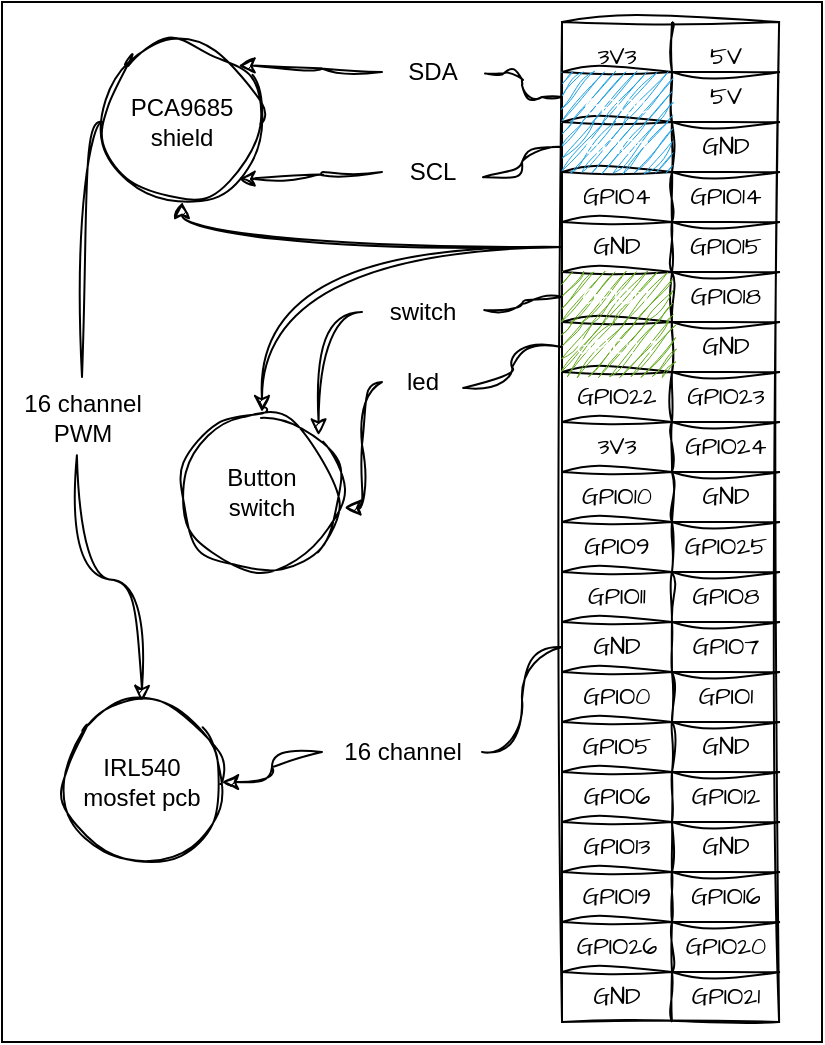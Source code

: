 <mxfile>
    <diagram id="WHN7KJUo0XjJs8HCU2_Z" name="Page-1">
        <mxGraphModel dx="596" dy="870" grid="1" gridSize="10" guides="1" tooltips="1" connect="1" arrows="1" fold="1" page="1" pageScale="1" pageWidth="827" pageHeight="1169" math="0" shadow="0">
            <root>
                <mxCell id="0"/>
                <mxCell id="1" parent="0"/>
                <mxCell id="95" value="" style="rounded=0;whiteSpace=wrap;html=1;fontSize=12;fillStyle=auto;" vertex="1" parent="1">
                    <mxGeometry x="200" y="140" width="410" height="520" as="geometry"/>
                </mxCell>
                <mxCell id="2" value="" style="shape=table;html=1;whiteSpace=wrap;startSize=0;container=1;collapsible=0;childLayout=tableLayout;hachureGap=4;fontFamily=Architects Daughter;fontSource=https%3A%2F%2Ffonts.googleapis.com%2Fcss%3Ffamily%3DArchitects%2BDaughter;fontSize=12;sketch=1;curveFitting=1;jiggle=2;" vertex="1" parent="1">
                    <mxGeometry x="480" y="150" width="108.55" height="500" as="geometry"/>
                </mxCell>
                <mxCell id="65" style="shape=tableRow;horizontal=0;startSize=0;swimlaneHead=0;swimlaneBody=0;top=0;left=0;bottom=0;right=0;collapsible=0;dropTarget=0;fillColor=none;points=[[0,0.5],[1,0.5]];portConstraint=eastwest;hachureGap=4;fontFamily=Architects Daughter;fontSource=https%3A%2F%2Ffonts.googleapis.com%2Fcss%3Ffamily%3DArchitects%2BDaughter;fontSize=20;sketch=1;curveFitting=1;jiggle=2;" vertex="1" parent="2">
                    <mxGeometry width="108.55" height="25" as="geometry"/>
                </mxCell>
                <mxCell id="66" value="&lt;font style=&quot;font-size: 12px;&quot;&gt;3V3&lt;/font&gt;" style="shape=partialRectangle;html=1;whiteSpace=wrap;connectable=0;fillColor=none;top=0;left=0;bottom=0;right=0;overflow=hidden;hachureGap=4;fontFamily=Architects Daughter;fontSource=https%3A%2F%2Ffonts.googleapis.com%2Fcss%3Ffamily%3DArchitects%2BDaughter;fontSize=20;sketch=1;curveFitting=1;jiggle=2;" vertex="1" parent="65">
                    <mxGeometry width="55" height="25" as="geometry">
                        <mxRectangle width="55" height="25" as="alternateBounds"/>
                    </mxGeometry>
                </mxCell>
                <mxCell id="67" value="&lt;font style=&quot;font-size: 12px;&quot;&gt;5V&lt;/font&gt;" style="shape=partialRectangle;html=1;whiteSpace=wrap;connectable=0;fillColor=none;top=0;left=0;bottom=0;right=0;overflow=hidden;hachureGap=4;fontFamily=Architects Daughter;fontSource=https%3A%2F%2Ffonts.googleapis.com%2Fcss%3Ffamily%3DArchitects%2BDaughter;fontSize=20;sketch=1;curveFitting=1;jiggle=2;" vertex="1" parent="65">
                    <mxGeometry x="55" width="54" height="25" as="geometry">
                        <mxRectangle width="54" height="25" as="alternateBounds"/>
                    </mxGeometry>
                </mxCell>
                <mxCell id="62" style="shape=tableRow;horizontal=0;startSize=0;swimlaneHead=0;swimlaneBody=0;top=0;left=0;bottom=0;right=0;collapsible=0;dropTarget=0;fillColor=none;points=[[0,0.5],[1,0.5]];portConstraint=eastwest;hachureGap=4;fontFamily=Architects Daughter;fontSource=https%3A%2F%2Ffonts.googleapis.com%2Fcss%3Ffamily%3DArchitects%2BDaughter;fontSize=20;sketch=1;curveFitting=1;jiggle=2;" vertex="1" parent="2">
                    <mxGeometry y="25" width="108.55" height="25" as="geometry"/>
                </mxCell>
                <mxCell id="63" value="&lt;font style=&quot;font-size: 12px;&quot;&gt;GPIO2&lt;/font&gt;" style="shape=partialRectangle;html=1;whiteSpace=wrap;connectable=0;fillColor=#1ba1e2;top=0;left=0;bottom=0;right=0;overflow=hidden;hachureGap=4;fontFamily=Architects Daughter;fontSource=https%3A%2F%2Ffonts.googleapis.com%2Fcss%3Ffamily%3DArchitects%2BDaughter;fontSize=20;fontColor=#ffffff;strokeColor=#006EAF;sketch=1;curveFitting=1;jiggle=2;" vertex="1" parent="62">
                    <mxGeometry width="55" height="25" as="geometry">
                        <mxRectangle width="55" height="25" as="alternateBounds"/>
                    </mxGeometry>
                </mxCell>
                <mxCell id="64" value="5V" style="shape=partialRectangle;html=1;whiteSpace=wrap;connectable=0;fillColor=none;top=0;left=0;bottom=0;right=0;overflow=hidden;hachureGap=4;fontFamily=Architects Daughter;fontSource=https%3A%2F%2Ffonts.googleapis.com%2Fcss%3Ffamily%3DArchitects%2BDaughter;fontSize=12;sketch=1;curveFitting=1;jiggle=2;" vertex="1" parent="62">
                    <mxGeometry x="55" width="54" height="25" as="geometry">
                        <mxRectangle width="54" height="25" as="alternateBounds"/>
                    </mxGeometry>
                </mxCell>
                <mxCell id="59" style="shape=tableRow;horizontal=0;startSize=0;swimlaneHead=0;swimlaneBody=0;top=0;left=0;bottom=0;right=0;collapsible=0;dropTarget=0;fillColor=none;points=[[0,0.5],[1,0.5]];portConstraint=eastwest;hachureGap=4;fontFamily=Architects Daughter;fontSource=https%3A%2F%2Ffonts.googleapis.com%2Fcss%3Ffamily%3DArchitects%2BDaughter;fontSize=20;sketch=1;curveFitting=1;jiggle=2;" vertex="1" parent="2">
                    <mxGeometry y="50" width="108.55" height="25" as="geometry"/>
                </mxCell>
                <mxCell id="60" value="GPIO3" style="shape=partialRectangle;html=1;whiteSpace=wrap;connectable=0;fillColor=#1ba1e2;top=0;left=0;bottom=0;right=0;overflow=hidden;hachureGap=4;fontFamily=Architects Daughter;fontSource=https%3A%2F%2Ffonts.googleapis.com%2Fcss%3Ffamily%3DArchitects%2BDaughter;fontSize=12;fontColor=#ffffff;strokeColor=#006EAF;sketch=1;curveFitting=1;jiggle=2;" vertex="1" parent="59">
                    <mxGeometry width="55" height="25" as="geometry">
                        <mxRectangle width="55" height="25" as="alternateBounds"/>
                    </mxGeometry>
                </mxCell>
                <mxCell id="61" value="GND" style="shape=partialRectangle;html=1;whiteSpace=wrap;connectable=0;fillColor=none;top=0;left=0;bottom=0;right=0;overflow=hidden;hachureGap=4;fontFamily=Architects Daughter;fontSource=https%3A%2F%2Ffonts.googleapis.com%2Fcss%3Ffamily%3DArchitects%2BDaughter;fontSize=12;sketch=1;curveFitting=1;jiggle=2;" vertex="1" parent="59">
                    <mxGeometry x="55" width="54" height="25" as="geometry">
                        <mxRectangle width="54" height="25" as="alternateBounds"/>
                    </mxGeometry>
                </mxCell>
                <mxCell id="56" style="shape=tableRow;horizontal=0;startSize=0;swimlaneHead=0;swimlaneBody=0;top=0;left=0;bottom=0;right=0;collapsible=0;dropTarget=0;fillColor=none;points=[[0,0.5],[1,0.5]];portConstraint=eastwest;hachureGap=4;fontFamily=Architects Daughter;fontSource=https%3A%2F%2Ffonts.googleapis.com%2Fcss%3Ffamily%3DArchitects%2BDaughter;fontSize=20;sketch=1;curveFitting=1;jiggle=2;" vertex="1" parent="2">
                    <mxGeometry y="75" width="108.55" height="25" as="geometry"/>
                </mxCell>
                <mxCell id="57" value="GPIO4" style="shape=partialRectangle;html=1;whiteSpace=wrap;connectable=0;fillColor=none;top=0;left=0;bottom=0;right=0;overflow=hidden;hachureGap=4;fontFamily=Architects Daughter;fontSource=https%3A%2F%2Ffonts.googleapis.com%2Fcss%3Ffamily%3DArchitects%2BDaughter;fontSize=12;sketch=1;curveFitting=1;jiggle=2;" vertex="1" parent="56">
                    <mxGeometry width="55" height="25" as="geometry">
                        <mxRectangle width="55" height="25" as="alternateBounds"/>
                    </mxGeometry>
                </mxCell>
                <mxCell id="58" value="GPIO14" style="shape=partialRectangle;html=1;whiteSpace=wrap;connectable=0;fillColor=none;top=0;left=0;bottom=0;right=0;overflow=hidden;hachureGap=4;fontFamily=Architects Daughter;fontSource=https%3A%2F%2Ffonts.googleapis.com%2Fcss%3Ffamily%3DArchitects%2BDaughter;fontSize=12;sketch=1;curveFitting=1;jiggle=2;" vertex="1" parent="56">
                    <mxGeometry x="55" width="54" height="25" as="geometry">
                        <mxRectangle width="54" height="25" as="alternateBounds"/>
                    </mxGeometry>
                </mxCell>
                <mxCell id="53" style="shape=tableRow;horizontal=0;startSize=0;swimlaneHead=0;swimlaneBody=0;top=0;left=0;bottom=0;right=0;collapsible=0;dropTarget=0;fillColor=none;points=[[0,0.5],[1,0.5]];portConstraint=eastwest;hachureGap=4;fontFamily=Architects Daughter;fontSource=https%3A%2F%2Ffonts.googleapis.com%2Fcss%3Ffamily%3DArchitects%2BDaughter;fontSize=20;sketch=1;curveFitting=1;jiggle=2;" vertex="1" parent="2">
                    <mxGeometry y="100" width="108.55" height="25" as="geometry"/>
                </mxCell>
                <mxCell id="54" value="GND" style="shape=partialRectangle;html=1;whiteSpace=wrap;connectable=0;fillColor=none;top=0;left=0;bottom=0;right=0;overflow=hidden;hachureGap=4;fontFamily=Architects Daughter;fontSource=https%3A%2F%2Ffonts.googleapis.com%2Fcss%3Ffamily%3DArchitects%2BDaughter;fontSize=12;sketch=1;curveFitting=1;jiggle=2;" vertex="1" parent="53">
                    <mxGeometry width="55" height="25" as="geometry">
                        <mxRectangle width="55" height="25" as="alternateBounds"/>
                    </mxGeometry>
                </mxCell>
                <mxCell id="55" value="GPIO15" style="shape=partialRectangle;html=1;whiteSpace=wrap;connectable=0;fillColor=none;top=0;left=0;bottom=0;right=0;overflow=hidden;hachureGap=4;fontFamily=Architects Daughter;fontSource=https%3A%2F%2Ffonts.googleapis.com%2Fcss%3Ffamily%3DArchitects%2BDaughter;fontSize=12;sketch=1;curveFitting=1;jiggle=2;" vertex="1" parent="53">
                    <mxGeometry x="55" width="54" height="25" as="geometry">
                        <mxRectangle width="54" height="25" as="alternateBounds"/>
                    </mxGeometry>
                </mxCell>
                <mxCell id="50" style="shape=tableRow;horizontal=0;startSize=0;swimlaneHead=0;swimlaneBody=0;top=0;left=0;bottom=0;right=0;collapsible=0;dropTarget=0;fillColor=none;points=[[0,0.5],[1,0.5]];portConstraint=eastwest;hachureGap=4;fontFamily=Architects Daughter;fontSource=https%3A%2F%2Ffonts.googleapis.com%2Fcss%3Ffamily%3DArchitects%2BDaughter;fontSize=20;sketch=1;curveFitting=1;jiggle=2;" vertex="1" parent="2">
                    <mxGeometry y="125" width="108.55" height="25" as="geometry"/>
                </mxCell>
                <mxCell id="51" value="GPIO17" style="shape=partialRectangle;html=1;whiteSpace=wrap;connectable=0;fillColor=#60a917;top=0;left=0;bottom=0;right=0;overflow=hidden;hachureGap=4;fontFamily=Architects Daughter;fontSource=https%3A%2F%2Ffonts.googleapis.com%2Fcss%3Ffamily%3DArchitects%2BDaughter;fontSize=12;fontColor=#ffffff;strokeColor=#2D7600;sketch=1;curveFitting=1;jiggle=2;" vertex="1" parent="50">
                    <mxGeometry width="55" height="25" as="geometry">
                        <mxRectangle width="55" height="25" as="alternateBounds"/>
                    </mxGeometry>
                </mxCell>
                <mxCell id="52" value="GPIO18" style="shape=partialRectangle;html=1;whiteSpace=wrap;connectable=0;fillColor=none;top=0;left=0;bottom=0;right=0;overflow=hidden;hachureGap=4;fontFamily=Architects Daughter;fontSource=https%3A%2F%2Ffonts.googleapis.com%2Fcss%3Ffamily%3DArchitects%2BDaughter;fontSize=12;sketch=1;curveFitting=1;jiggle=2;" vertex="1" parent="50">
                    <mxGeometry x="55" width="54" height="25" as="geometry">
                        <mxRectangle width="54" height="25" as="alternateBounds"/>
                    </mxGeometry>
                </mxCell>
                <mxCell id="47" style="shape=tableRow;horizontal=0;startSize=0;swimlaneHead=0;swimlaneBody=0;top=0;left=0;bottom=0;right=0;collapsible=0;dropTarget=0;fillColor=none;points=[[0,0.5],[1,0.5]];portConstraint=eastwest;hachureGap=4;fontFamily=Architects Daughter;fontSource=https%3A%2F%2Ffonts.googleapis.com%2Fcss%3Ffamily%3DArchitects%2BDaughter;fontSize=20;sketch=1;curveFitting=1;jiggle=2;" vertex="1" parent="2">
                    <mxGeometry y="150" width="108.55" height="25" as="geometry"/>
                </mxCell>
                <mxCell id="48" value="GPIO27" style="shape=partialRectangle;html=1;whiteSpace=wrap;connectable=0;fillColor=#60a917;top=0;left=0;bottom=0;right=0;overflow=hidden;hachureGap=4;fontFamily=Architects Daughter;fontSource=https%3A%2F%2Ffonts.googleapis.com%2Fcss%3Ffamily%3DArchitects%2BDaughter;fontSize=12;fontColor=#ffffff;strokeColor=#2D7600;sketch=1;curveFitting=1;jiggle=2;" vertex="1" parent="47">
                    <mxGeometry width="55" height="25" as="geometry">
                        <mxRectangle width="55" height="25" as="alternateBounds"/>
                    </mxGeometry>
                </mxCell>
                <mxCell id="49" value="GND" style="shape=partialRectangle;html=1;whiteSpace=wrap;connectable=0;fillColor=none;top=0;left=0;bottom=0;right=0;overflow=hidden;hachureGap=4;fontFamily=Architects Daughter;fontSource=https%3A%2F%2Ffonts.googleapis.com%2Fcss%3Ffamily%3DArchitects%2BDaughter;fontSize=12;sketch=1;curveFitting=1;jiggle=2;" vertex="1" parent="47">
                    <mxGeometry x="55" width="54" height="25" as="geometry">
                        <mxRectangle width="54" height="25" as="alternateBounds"/>
                    </mxGeometry>
                </mxCell>
                <mxCell id="44" style="shape=tableRow;horizontal=0;startSize=0;swimlaneHead=0;swimlaneBody=0;top=0;left=0;bottom=0;right=0;collapsible=0;dropTarget=0;fillColor=none;points=[[0,0.5],[1,0.5]];portConstraint=eastwest;hachureGap=4;fontFamily=Architects Daughter;fontSource=https%3A%2F%2Ffonts.googleapis.com%2Fcss%3Ffamily%3DArchitects%2BDaughter;fontSize=20;sketch=1;curveFitting=1;jiggle=2;" vertex="1" parent="2">
                    <mxGeometry y="175" width="108.55" height="25" as="geometry"/>
                </mxCell>
                <mxCell id="45" value="GPIO22" style="shape=partialRectangle;html=1;whiteSpace=wrap;connectable=0;fillColor=none;top=0;left=0;bottom=0;right=0;overflow=hidden;hachureGap=4;fontFamily=Architects Daughter;fontSource=https%3A%2F%2Ffonts.googleapis.com%2Fcss%3Ffamily%3DArchitects%2BDaughter;fontSize=12;sketch=1;curveFitting=1;jiggle=2;" vertex="1" parent="44">
                    <mxGeometry width="55" height="25" as="geometry">
                        <mxRectangle width="55" height="25" as="alternateBounds"/>
                    </mxGeometry>
                </mxCell>
                <mxCell id="46" value="GPIO23" style="shape=partialRectangle;html=1;whiteSpace=wrap;connectable=0;fillColor=none;top=0;left=0;bottom=0;right=0;overflow=hidden;hachureGap=4;fontFamily=Architects Daughter;fontSource=https%3A%2F%2Ffonts.googleapis.com%2Fcss%3Ffamily%3DArchitects%2BDaughter;fontSize=12;sketch=1;curveFitting=1;jiggle=2;" vertex="1" parent="44">
                    <mxGeometry x="55" width="54" height="25" as="geometry">
                        <mxRectangle width="54" height="25" as="alternateBounds"/>
                    </mxGeometry>
                </mxCell>
                <mxCell id="41" style="shape=tableRow;horizontal=0;startSize=0;swimlaneHead=0;swimlaneBody=0;top=0;left=0;bottom=0;right=0;collapsible=0;dropTarget=0;fillColor=none;points=[[0,0.5],[1,0.5]];portConstraint=eastwest;hachureGap=4;fontFamily=Architects Daughter;fontSource=https%3A%2F%2Ffonts.googleapis.com%2Fcss%3Ffamily%3DArchitects%2BDaughter;fontSize=20;sketch=1;curveFitting=1;jiggle=2;" vertex="1" parent="2">
                    <mxGeometry y="200" width="108.55" height="25" as="geometry"/>
                </mxCell>
                <mxCell id="42" value="3V3" style="shape=partialRectangle;html=1;whiteSpace=wrap;connectable=0;fillColor=none;top=0;left=0;bottom=0;right=0;overflow=hidden;hachureGap=4;fontFamily=Architects Daughter;fontSource=https%3A%2F%2Ffonts.googleapis.com%2Fcss%3Ffamily%3DArchitects%2BDaughter;fontSize=12;sketch=1;curveFitting=1;jiggle=2;" vertex="1" parent="41">
                    <mxGeometry width="55" height="25" as="geometry">
                        <mxRectangle width="55" height="25" as="alternateBounds"/>
                    </mxGeometry>
                </mxCell>
                <mxCell id="43" value="GPIO24" style="shape=partialRectangle;html=1;whiteSpace=wrap;connectable=0;fillColor=none;top=0;left=0;bottom=0;right=0;overflow=hidden;hachureGap=4;fontFamily=Architects Daughter;fontSource=https%3A%2F%2Ffonts.googleapis.com%2Fcss%3Ffamily%3DArchitects%2BDaughter;fontSize=12;sketch=1;curveFitting=1;jiggle=2;" vertex="1" parent="41">
                    <mxGeometry x="55" width="54" height="25" as="geometry">
                        <mxRectangle width="54" height="25" as="alternateBounds"/>
                    </mxGeometry>
                </mxCell>
                <mxCell id="38" style="shape=tableRow;horizontal=0;startSize=0;swimlaneHead=0;swimlaneBody=0;top=0;left=0;bottom=0;right=0;collapsible=0;dropTarget=0;fillColor=none;points=[[0,0.5],[1,0.5]];portConstraint=eastwest;hachureGap=4;fontFamily=Architects Daughter;fontSource=https%3A%2F%2Ffonts.googleapis.com%2Fcss%3Ffamily%3DArchitects%2BDaughter;fontSize=20;sketch=1;curveFitting=1;jiggle=2;" vertex="1" parent="2">
                    <mxGeometry y="225" width="108.55" height="25" as="geometry"/>
                </mxCell>
                <mxCell id="39" value="GPIO10" style="shape=partialRectangle;html=1;whiteSpace=wrap;connectable=0;fillColor=none;top=0;left=0;bottom=0;right=0;overflow=hidden;hachureGap=4;fontFamily=Architects Daughter;fontSource=https%3A%2F%2Ffonts.googleapis.com%2Fcss%3Ffamily%3DArchitects%2BDaughter;fontSize=12;sketch=1;curveFitting=1;jiggle=2;" vertex="1" parent="38">
                    <mxGeometry width="55" height="25" as="geometry">
                        <mxRectangle width="55" height="25" as="alternateBounds"/>
                    </mxGeometry>
                </mxCell>
                <mxCell id="40" value="GND" style="shape=partialRectangle;html=1;whiteSpace=wrap;connectable=0;fillColor=none;top=0;left=0;bottom=0;right=0;overflow=hidden;hachureGap=4;fontFamily=Architects Daughter;fontSource=https%3A%2F%2Ffonts.googleapis.com%2Fcss%3Ffamily%3DArchitects%2BDaughter;fontSize=12;sketch=1;curveFitting=1;jiggle=2;" vertex="1" parent="38">
                    <mxGeometry x="55" width="54" height="25" as="geometry">
                        <mxRectangle width="54" height="25" as="alternateBounds"/>
                    </mxGeometry>
                </mxCell>
                <mxCell id="35" style="shape=tableRow;horizontal=0;startSize=0;swimlaneHead=0;swimlaneBody=0;top=0;left=0;bottom=0;right=0;collapsible=0;dropTarget=0;fillColor=none;points=[[0,0.5],[1,0.5]];portConstraint=eastwest;hachureGap=4;fontFamily=Architects Daughter;fontSource=https%3A%2F%2Ffonts.googleapis.com%2Fcss%3Ffamily%3DArchitects%2BDaughter;fontSize=20;sketch=1;curveFitting=1;jiggle=2;" vertex="1" parent="2">
                    <mxGeometry y="250" width="108.55" height="25" as="geometry"/>
                </mxCell>
                <mxCell id="36" value="GPIO9" style="shape=partialRectangle;html=1;whiteSpace=wrap;connectable=0;fillColor=none;top=0;left=0;bottom=0;right=0;overflow=hidden;hachureGap=4;fontFamily=Architects Daughter;fontSource=https%3A%2F%2Ffonts.googleapis.com%2Fcss%3Ffamily%3DArchitects%2BDaughter;fontSize=12;sketch=1;curveFitting=1;jiggle=2;" vertex="1" parent="35">
                    <mxGeometry width="55" height="25" as="geometry">
                        <mxRectangle width="55" height="25" as="alternateBounds"/>
                    </mxGeometry>
                </mxCell>
                <mxCell id="37" value="GPIO25" style="shape=partialRectangle;html=1;whiteSpace=wrap;connectable=0;fillColor=none;top=0;left=0;bottom=0;right=0;overflow=hidden;hachureGap=4;fontFamily=Architects Daughter;fontSource=https%3A%2F%2Ffonts.googleapis.com%2Fcss%3Ffamily%3DArchitects%2BDaughter;fontSize=12;sketch=1;curveFitting=1;jiggle=2;" vertex="1" parent="35">
                    <mxGeometry x="55" width="54" height="25" as="geometry">
                        <mxRectangle width="54" height="25" as="alternateBounds"/>
                    </mxGeometry>
                </mxCell>
                <mxCell id="32" style="shape=tableRow;horizontal=0;startSize=0;swimlaneHead=0;swimlaneBody=0;top=0;left=0;bottom=0;right=0;collapsible=0;dropTarget=0;fillColor=none;points=[[0,0.5],[1,0.5]];portConstraint=eastwest;hachureGap=4;fontFamily=Architects Daughter;fontSource=https%3A%2F%2Ffonts.googleapis.com%2Fcss%3Ffamily%3DArchitects%2BDaughter;fontSize=20;sketch=1;curveFitting=1;jiggle=2;" vertex="1" parent="2">
                    <mxGeometry y="275" width="108.55" height="25" as="geometry"/>
                </mxCell>
                <mxCell id="33" value="GPIO11" style="shape=partialRectangle;html=1;whiteSpace=wrap;connectable=0;fillColor=none;top=0;left=0;bottom=0;right=0;overflow=hidden;hachureGap=4;fontFamily=Architects Daughter;fontSource=https%3A%2F%2Ffonts.googleapis.com%2Fcss%3Ffamily%3DArchitects%2BDaughter;fontSize=12;sketch=1;curveFitting=1;jiggle=2;" vertex="1" parent="32">
                    <mxGeometry width="55" height="25" as="geometry">
                        <mxRectangle width="55" height="25" as="alternateBounds"/>
                    </mxGeometry>
                </mxCell>
                <mxCell id="34" value="GPIO8" style="shape=partialRectangle;html=1;whiteSpace=wrap;connectable=0;fillColor=none;top=0;left=0;bottom=0;right=0;overflow=hidden;hachureGap=4;fontFamily=Architects Daughter;fontSource=https%3A%2F%2Ffonts.googleapis.com%2Fcss%3Ffamily%3DArchitects%2BDaughter;fontSize=12;sketch=1;curveFitting=1;jiggle=2;" vertex="1" parent="32">
                    <mxGeometry x="55" width="54" height="25" as="geometry">
                        <mxRectangle width="54" height="25" as="alternateBounds"/>
                    </mxGeometry>
                </mxCell>
                <mxCell id="29" style="shape=tableRow;horizontal=0;startSize=0;swimlaneHead=0;swimlaneBody=0;top=0;left=0;bottom=0;right=0;collapsible=0;dropTarget=0;fillColor=none;points=[[0,0.5],[1,0.5]];portConstraint=eastwest;hachureGap=4;fontFamily=Architects Daughter;fontSource=https%3A%2F%2Ffonts.googleapis.com%2Fcss%3Ffamily%3DArchitects%2BDaughter;fontSize=20;sketch=1;curveFitting=1;jiggle=2;" vertex="1" parent="2">
                    <mxGeometry y="300" width="108.55" height="25" as="geometry"/>
                </mxCell>
                <mxCell id="30" value="GND" style="shape=partialRectangle;html=1;whiteSpace=wrap;connectable=0;fillColor=none;top=0;left=0;bottom=0;right=0;overflow=hidden;hachureGap=4;fontFamily=Architects Daughter;fontSource=https%3A%2F%2Ffonts.googleapis.com%2Fcss%3Ffamily%3DArchitects%2BDaughter;fontSize=12;sketch=1;curveFitting=1;jiggle=2;" vertex="1" parent="29">
                    <mxGeometry width="55" height="25" as="geometry">
                        <mxRectangle width="55" height="25" as="alternateBounds"/>
                    </mxGeometry>
                </mxCell>
                <mxCell id="31" value="GPIO7" style="shape=partialRectangle;html=1;whiteSpace=wrap;connectable=0;fillColor=none;top=0;left=0;bottom=0;right=0;overflow=hidden;hachureGap=4;fontFamily=Architects Daughter;fontSource=https%3A%2F%2Ffonts.googleapis.com%2Fcss%3Ffamily%3DArchitects%2BDaughter;fontSize=12;sketch=1;curveFitting=1;jiggle=2;" vertex="1" parent="29">
                    <mxGeometry x="55" width="54" height="25" as="geometry">
                        <mxRectangle width="54" height="25" as="alternateBounds"/>
                    </mxGeometry>
                </mxCell>
                <mxCell id="26" style="shape=tableRow;horizontal=0;startSize=0;swimlaneHead=0;swimlaneBody=0;top=0;left=0;bottom=0;right=0;collapsible=0;dropTarget=0;fillColor=none;points=[[0,0.5],[1,0.5]];portConstraint=eastwest;hachureGap=4;fontFamily=Architects Daughter;fontSource=https%3A%2F%2Ffonts.googleapis.com%2Fcss%3Ffamily%3DArchitects%2BDaughter;fontSize=20;sketch=1;curveFitting=1;jiggle=2;" vertex="1" parent="2">
                    <mxGeometry y="325" width="108.55" height="25" as="geometry"/>
                </mxCell>
                <mxCell id="27" value="GPIO0" style="shape=partialRectangle;html=1;whiteSpace=wrap;connectable=0;fillColor=none;top=0;left=0;bottom=0;right=0;overflow=hidden;hachureGap=4;fontFamily=Architects Daughter;fontSource=https%3A%2F%2Ffonts.googleapis.com%2Fcss%3Ffamily%3DArchitects%2BDaughter;fontSize=12;sketch=1;curveFitting=1;jiggle=2;" vertex="1" parent="26">
                    <mxGeometry width="55" height="25" as="geometry">
                        <mxRectangle width="55" height="25" as="alternateBounds"/>
                    </mxGeometry>
                </mxCell>
                <mxCell id="28" value="GPIO1" style="shape=partialRectangle;html=1;whiteSpace=wrap;connectable=0;fillColor=none;top=0;left=0;bottom=0;right=0;overflow=hidden;hachureGap=4;fontFamily=Architects Daughter;fontSource=https%3A%2F%2Ffonts.googleapis.com%2Fcss%3Ffamily%3DArchitects%2BDaughter;fontSize=12;sketch=1;curveFitting=1;jiggle=2;" vertex="1" parent="26">
                    <mxGeometry x="55" width="54" height="25" as="geometry">
                        <mxRectangle width="54" height="25" as="alternateBounds"/>
                    </mxGeometry>
                </mxCell>
                <mxCell id="23" style="shape=tableRow;horizontal=0;startSize=0;swimlaneHead=0;swimlaneBody=0;top=0;left=0;bottom=0;right=0;collapsible=0;dropTarget=0;fillColor=none;points=[[0,0.5],[1,0.5]];portConstraint=eastwest;hachureGap=4;fontFamily=Architects Daughter;fontSource=https%3A%2F%2Ffonts.googleapis.com%2Fcss%3Ffamily%3DArchitects%2BDaughter;fontSize=20;sketch=1;curveFitting=1;jiggle=2;" vertex="1" parent="2">
                    <mxGeometry y="350" width="108.55" height="25" as="geometry"/>
                </mxCell>
                <mxCell id="24" value="GPIO5" style="shape=partialRectangle;html=1;whiteSpace=wrap;connectable=0;fillColor=none;top=0;left=0;bottom=0;right=0;overflow=hidden;hachureGap=4;fontFamily=Architects Daughter;fontSource=https%3A%2F%2Ffonts.googleapis.com%2Fcss%3Ffamily%3DArchitects%2BDaughter;fontSize=12;sketch=1;curveFitting=1;jiggle=2;" vertex="1" parent="23">
                    <mxGeometry width="55" height="25" as="geometry">
                        <mxRectangle width="55" height="25" as="alternateBounds"/>
                    </mxGeometry>
                </mxCell>
                <mxCell id="25" value="GND" style="shape=partialRectangle;html=1;whiteSpace=wrap;connectable=0;fillColor=none;top=0;left=0;bottom=0;right=0;overflow=hidden;hachureGap=4;fontFamily=Architects Daughter;fontSource=https%3A%2F%2Ffonts.googleapis.com%2Fcss%3Ffamily%3DArchitects%2BDaughter;fontSize=12;sketch=1;curveFitting=1;jiggle=2;" vertex="1" parent="23">
                    <mxGeometry x="55" width="54" height="25" as="geometry">
                        <mxRectangle width="54" height="25" as="alternateBounds"/>
                    </mxGeometry>
                </mxCell>
                <mxCell id="20" style="shape=tableRow;horizontal=0;startSize=0;swimlaneHead=0;swimlaneBody=0;top=0;left=0;bottom=0;right=0;collapsible=0;dropTarget=0;fillColor=none;points=[[0,0.5],[1,0.5]];portConstraint=eastwest;hachureGap=4;fontFamily=Architects Daughter;fontSource=https%3A%2F%2Ffonts.googleapis.com%2Fcss%3Ffamily%3DArchitects%2BDaughter;fontSize=20;sketch=1;curveFitting=1;jiggle=2;" vertex="1" parent="2">
                    <mxGeometry y="375" width="108.55" height="25" as="geometry"/>
                </mxCell>
                <mxCell id="21" value="GPIO6" style="shape=partialRectangle;html=1;whiteSpace=wrap;connectable=0;fillColor=none;top=0;left=0;bottom=0;right=0;overflow=hidden;hachureGap=4;fontFamily=Architects Daughter;fontSource=https%3A%2F%2Ffonts.googleapis.com%2Fcss%3Ffamily%3DArchitects%2BDaughter;fontSize=12;sketch=1;curveFitting=1;jiggle=2;" vertex="1" parent="20">
                    <mxGeometry width="55" height="25" as="geometry">
                        <mxRectangle width="55" height="25" as="alternateBounds"/>
                    </mxGeometry>
                </mxCell>
                <mxCell id="22" value="GPIO12" style="shape=partialRectangle;html=1;whiteSpace=wrap;connectable=0;fillColor=none;top=0;left=0;bottom=0;right=0;overflow=hidden;hachureGap=4;fontFamily=Architects Daughter;fontSource=https%3A%2F%2Ffonts.googleapis.com%2Fcss%3Ffamily%3DArchitects%2BDaughter;fontSize=12;sketch=1;curveFitting=1;jiggle=2;" vertex="1" parent="20">
                    <mxGeometry x="55" width="54" height="25" as="geometry">
                        <mxRectangle width="54" height="25" as="alternateBounds"/>
                    </mxGeometry>
                </mxCell>
                <mxCell id="3" value="" style="shape=tableRow;horizontal=0;startSize=0;swimlaneHead=0;swimlaneBody=0;top=0;left=0;bottom=0;right=0;collapsible=0;dropTarget=0;fillColor=none;points=[[0,0.5],[1,0.5]];portConstraint=eastwest;hachureGap=4;fontFamily=Architects Daughter;fontSource=https%3A%2F%2Ffonts.googleapis.com%2Fcss%3Ffamily%3DArchitects%2BDaughter;fontSize=20;sketch=1;curveFitting=1;jiggle=2;" vertex="1" parent="2">
                    <mxGeometry y="400" width="108.55" height="25" as="geometry"/>
                </mxCell>
                <mxCell id="4" value="GPIO13" style="shape=partialRectangle;html=1;whiteSpace=wrap;connectable=0;fillColor=none;top=0;left=0;bottom=0;right=0;overflow=hidden;hachureGap=4;fontFamily=Architects Daughter;fontSource=https%3A%2F%2Ffonts.googleapis.com%2Fcss%3Ffamily%3DArchitects%2BDaughter;fontSize=12;sketch=1;curveFitting=1;jiggle=2;" vertex="1" parent="3">
                    <mxGeometry width="55" height="25" as="geometry">
                        <mxRectangle width="55" height="25" as="alternateBounds"/>
                    </mxGeometry>
                </mxCell>
                <mxCell id="5" value="GND" style="shape=partialRectangle;html=1;whiteSpace=wrap;connectable=0;fillColor=none;top=0;left=0;bottom=0;right=0;overflow=hidden;hachureGap=4;fontFamily=Architects Daughter;fontSource=https%3A%2F%2Ffonts.googleapis.com%2Fcss%3Ffamily%3DArchitects%2BDaughter;fontSize=12;sketch=1;curveFitting=1;jiggle=2;" vertex="1" parent="3">
                    <mxGeometry x="55" width="54" height="25" as="geometry">
                        <mxRectangle width="54" height="25" as="alternateBounds"/>
                    </mxGeometry>
                </mxCell>
                <mxCell id="15" value="" style="shape=tableRow;horizontal=0;startSize=0;swimlaneHead=0;swimlaneBody=0;top=0;left=0;bottom=0;right=0;collapsible=0;dropTarget=0;fillColor=none;points=[[0,0.5],[1,0.5]];portConstraint=eastwest;hachureGap=4;fontFamily=Architects Daughter;fontSource=https%3A%2F%2Ffonts.googleapis.com%2Fcss%3Ffamily%3DArchitects%2BDaughter;fontSize=20;sketch=1;curveFitting=1;jiggle=2;" vertex="1" parent="2">
                    <mxGeometry y="425" width="108.55" height="25" as="geometry"/>
                </mxCell>
                <mxCell id="16" value="GPIO19" style="shape=partialRectangle;html=1;whiteSpace=wrap;connectable=0;fillColor=none;top=0;left=0;bottom=0;right=0;overflow=hidden;hachureGap=4;fontFamily=Architects Daughter;fontSource=https%3A%2F%2Ffonts.googleapis.com%2Fcss%3Ffamily%3DArchitects%2BDaughter;fontSize=12;sketch=1;curveFitting=1;jiggle=2;" vertex="1" parent="15">
                    <mxGeometry width="55" height="25" as="geometry">
                        <mxRectangle width="55" height="25" as="alternateBounds"/>
                    </mxGeometry>
                </mxCell>
                <mxCell id="17" value="GPIO16" style="shape=partialRectangle;html=1;whiteSpace=wrap;connectable=0;fillColor=none;top=0;left=0;bottom=0;right=0;overflow=hidden;hachureGap=4;fontFamily=Architects Daughter;fontSource=https%3A%2F%2Ffonts.googleapis.com%2Fcss%3Ffamily%3DArchitects%2BDaughter;fontSize=12;sketch=1;curveFitting=1;jiggle=2;" vertex="1" parent="15">
                    <mxGeometry x="55" width="54" height="25" as="geometry">
                        <mxRectangle width="54" height="25" as="alternateBounds"/>
                    </mxGeometry>
                </mxCell>
                <mxCell id="11" value="" style="shape=tableRow;horizontal=0;startSize=0;swimlaneHead=0;swimlaneBody=0;top=0;left=0;bottom=0;right=0;collapsible=0;dropTarget=0;fillColor=none;points=[[0,0.5],[1,0.5]];portConstraint=eastwest;hachureGap=4;fontFamily=Architects Daughter;fontSource=https%3A%2F%2Ffonts.googleapis.com%2Fcss%3Ffamily%3DArchitects%2BDaughter;fontSize=20;sketch=1;curveFitting=1;jiggle=2;" vertex="1" parent="2">
                    <mxGeometry y="450" width="108.55" height="25" as="geometry"/>
                </mxCell>
                <mxCell id="12" value="GPIO26" style="shape=partialRectangle;html=1;whiteSpace=wrap;connectable=0;fillColor=none;top=0;left=0;bottom=0;right=0;overflow=hidden;hachureGap=4;fontFamily=Architects Daughter;fontSource=https%3A%2F%2Ffonts.googleapis.com%2Fcss%3Ffamily%3DArchitects%2BDaughter;fontSize=12;sketch=1;curveFitting=1;jiggle=2;" vertex="1" parent="11">
                    <mxGeometry width="55" height="25" as="geometry">
                        <mxRectangle width="55" height="25" as="alternateBounds"/>
                    </mxGeometry>
                </mxCell>
                <mxCell id="13" value="GPIO20" style="shape=partialRectangle;html=1;whiteSpace=wrap;connectable=0;fillColor=none;top=0;left=0;bottom=0;right=0;overflow=hidden;hachureGap=4;fontFamily=Architects Daughter;fontSource=https%3A%2F%2Ffonts.googleapis.com%2Fcss%3Ffamily%3DArchitects%2BDaughter;fontSize=12;sketch=1;curveFitting=1;jiggle=2;" vertex="1" parent="11">
                    <mxGeometry x="55" width="54" height="25" as="geometry">
                        <mxRectangle width="54" height="25" as="alternateBounds"/>
                    </mxGeometry>
                </mxCell>
                <mxCell id="7" value="" style="shape=tableRow;horizontal=0;startSize=0;swimlaneHead=0;swimlaneBody=0;top=0;left=0;bottom=0;right=0;collapsible=0;dropTarget=0;fillColor=none;points=[[0,0.5],[1,0.5]];portConstraint=eastwest;hachureGap=4;fontFamily=Architects Daughter;fontSource=https%3A%2F%2Ffonts.googleapis.com%2Fcss%3Ffamily%3DArchitects%2BDaughter;fontSize=20;sketch=1;curveFitting=1;jiggle=2;" vertex="1" parent="2">
                    <mxGeometry y="475" width="108.55" height="25" as="geometry"/>
                </mxCell>
                <mxCell id="8" value="GND" style="shape=partialRectangle;html=1;whiteSpace=wrap;connectable=0;fillColor=none;top=0;left=0;bottom=0;right=0;overflow=hidden;hachureGap=4;fontFamily=Architects Daughter;fontSource=https%3A%2F%2Ffonts.googleapis.com%2Fcss%3Ffamily%3DArchitects%2BDaughter;fontSize=12;sketch=1;curveFitting=1;jiggle=2;" vertex="1" parent="7">
                    <mxGeometry width="55" height="25" as="geometry">
                        <mxRectangle width="55" height="25" as="alternateBounds"/>
                    </mxGeometry>
                </mxCell>
                <mxCell id="9" value="GPIO21" style="shape=partialRectangle;html=1;whiteSpace=wrap;connectable=0;fillColor=none;top=0;left=0;bottom=0;right=0;overflow=hidden;hachureGap=4;fontFamily=Architects Daughter;fontSource=https%3A%2F%2Ffonts.googleapis.com%2Fcss%3Ffamily%3DArchitects%2BDaughter;fontSize=12;sketch=1;curveFitting=1;jiggle=2;" vertex="1" parent="7">
                    <mxGeometry x="55" width="54" height="25" as="geometry">
                        <mxRectangle width="54" height="25" as="alternateBounds"/>
                    </mxGeometry>
                </mxCell>
                <mxCell id="89" style="edgeStyle=orthogonalEdgeStyle;curved=1;html=1;exitX=0.468;exitY=0.977;exitDx=0;exitDy=0;entryX=0.5;entryY=0;entryDx=0;entryDy=0;fontSize=12;elbow=vertical;startArrow=none;exitPerimeter=0;sketch=1;curveFitting=1;jiggle=2;" edge="1" parent="1" source="90" target="88">
                    <mxGeometry relative="1" as="geometry"/>
                </mxCell>
                <mxCell id="70" value="PCA9685&lt;br&gt;shield" style="ellipse;whiteSpace=wrap;html=1;aspect=fixed;fontSize=12;sketch=1;curveFitting=1;jiggle=2;" vertex="1" parent="1">
                    <mxGeometry x="250" y="160" width="80" height="80" as="geometry"/>
                </mxCell>
                <mxCell id="71" style="edgeStyle=orthogonalEdgeStyle;html=1;exitX=0;exitY=0.5;exitDx=0;exitDy=0;entryX=1;entryY=0;entryDx=0;entryDy=0;fontSize=12;startArrow=none;curved=1;sketch=1;curveFitting=1;jiggle=2;" edge="1" parent="1" source="74" target="70">
                    <mxGeometry relative="1" as="geometry"/>
                </mxCell>
                <mxCell id="72" style="edgeStyle=orthogonalEdgeStyle;html=1;exitX=0;exitY=0.5;exitDx=0;exitDy=0;entryX=1;entryY=1;entryDx=0;entryDy=0;fontSize=12;startArrow=none;curved=1;sketch=1;curveFitting=1;jiggle=2;" edge="1" parent="1" source="77" target="70">
                    <mxGeometry relative="1" as="geometry"/>
                </mxCell>
                <mxCell id="76" value="" style="html=1;exitX=0;exitY=0.5;exitDx=0;exitDy=0;entryX=1.03;entryY=0.524;entryDx=0;entryDy=0;fontSize=12;endArrow=none;entryPerimeter=0;edgeStyle=orthogonalEdgeStyle;sketch=1;curveFitting=1;jiggle=2;" edge="1" parent="1" source="62" target="74">
                    <mxGeometry relative="1" as="geometry">
                        <mxPoint x="480" y="187.5" as="sourcePoint"/>
                        <mxPoint x="338.284" y="171.716" as="targetPoint"/>
                    </mxGeometry>
                </mxCell>
                <mxCell id="74" value="SDA" style="text;html=1;align=center;verticalAlign=middle;resizable=0;points=[];autosize=1;strokeColor=none;fillColor=none;fontSize=12;sketch=1;curveFitting=1;jiggle=2;" vertex="1" parent="1">
                    <mxGeometry x="390" y="160" width="50" height="30" as="geometry"/>
                </mxCell>
                <mxCell id="78" value="" style="edgeStyle=orthogonalEdgeStyle;html=1;exitX=0;exitY=0.5;exitDx=0;exitDy=0;entryX=1.01;entryY=0.587;entryDx=0;entryDy=0;fontSize=12;endArrow=none;entryPerimeter=0;curved=1;sketch=1;curveFitting=1;jiggle=2;" edge="1" parent="1" source="59" target="77">
                    <mxGeometry relative="1" as="geometry">
                        <mxPoint x="480" y="212.5" as="sourcePoint"/>
                        <mxPoint x="338.284" y="228.284" as="targetPoint"/>
                    </mxGeometry>
                </mxCell>
                <mxCell id="77" value="SCL" style="text;html=1;align=center;verticalAlign=middle;resizable=0;points=[];autosize=1;strokeColor=none;fillColor=none;fontSize=12;sketch=1;curveFitting=1;jiggle=2;" vertex="1" parent="1">
                    <mxGeometry x="390" y="210" width="50" height="30" as="geometry"/>
                </mxCell>
                <mxCell id="79" style="edgeStyle=orthogonalEdgeStyle;curved=1;html=1;exitX=0;exitY=0.5;exitDx=0;exitDy=0;entryX=0.5;entryY=1;entryDx=0;entryDy=0;fontSize=12;elbow=vertical;sketch=1;curveFitting=1;jiggle=2;" edge="1" parent="1" source="53" target="70">
                    <mxGeometry relative="1" as="geometry"/>
                </mxCell>
                <mxCell id="80" value="Button&lt;br&gt;switch" style="ellipse;whiteSpace=wrap;html=1;aspect=fixed;fontSize=12;sketch=1;curveFitting=1;jiggle=2;" vertex="1" parent="1">
                    <mxGeometry x="290" y="345" width="80" height="80" as="geometry"/>
                </mxCell>
                <mxCell id="81" style="edgeStyle=orthogonalEdgeStyle;curved=1;html=1;exitX=0;exitY=0.5;exitDx=0;exitDy=0;entryX=1;entryY=0;entryDx=0;entryDy=0;fontSize=12;elbow=vertical;startArrow=none;sketch=1;curveFitting=1;jiggle=2;" edge="1" parent="1" source="84" target="80">
                    <mxGeometry relative="1" as="geometry"/>
                </mxCell>
                <mxCell id="82" style="edgeStyle=orthogonalEdgeStyle;curved=1;html=1;exitX=0;exitY=0.5;exitDx=0;exitDy=0;entryX=1.015;entryY=0.598;entryDx=0;entryDy=0;entryPerimeter=0;fontSize=12;elbow=vertical;startArrow=none;sketch=1;curveFitting=1;jiggle=2;" edge="1" parent="1" source="86" target="80">
                    <mxGeometry relative="1" as="geometry"/>
                </mxCell>
                <mxCell id="83" style="edgeStyle=orthogonalEdgeStyle;curved=1;html=1;exitX=0;exitY=0.5;exitDx=0;exitDy=0;entryX=0.5;entryY=0;entryDx=0;entryDy=0;fontSize=12;elbow=vertical;sketch=1;curveFitting=1;jiggle=2;" edge="1" parent="1" source="53" target="80">
                    <mxGeometry relative="1" as="geometry"/>
                </mxCell>
                <mxCell id="85" value="" style="edgeStyle=orthogonalEdgeStyle;curved=1;html=1;exitX=0;exitY=0.5;exitDx=0;exitDy=0;entryX=1.019;entryY=0.467;entryDx=0;entryDy=0;fontSize=12;elbow=vertical;endArrow=none;entryPerimeter=0;sketch=1;curveFitting=1;jiggle=2;" edge="1" parent="1" source="50" target="84">
                    <mxGeometry relative="1" as="geometry">
                        <mxPoint x="480" y="287.5" as="sourcePoint"/>
                        <mxPoint x="338.284" y="301.716" as="targetPoint"/>
                    </mxGeometry>
                </mxCell>
                <mxCell id="84" value="switch" style="text;html=1;align=center;verticalAlign=middle;resizable=0;points=[];autosize=1;strokeColor=none;fillColor=none;fontSize=12;sketch=1;curveFitting=1;jiggle=2;" vertex="1" parent="1">
                    <mxGeometry x="380" y="280" width="60" height="30" as="geometry"/>
                </mxCell>
                <mxCell id="87" value="" style="edgeStyle=orthogonalEdgeStyle;curved=1;html=1;exitX=0;exitY=0.5;exitDx=0;exitDy=0;entryX=1.015;entryY=0.598;entryDx=0;entryDy=0;entryPerimeter=0;fontSize=12;elbow=vertical;endArrow=none;sketch=1;curveFitting=1;jiggle=2;" edge="1" parent="1" source="47" target="86">
                    <mxGeometry relative="1" as="geometry">
                        <mxPoint x="480" y="312.5" as="sourcePoint"/>
                        <mxPoint x="351.2" y="337.84" as="targetPoint"/>
                    </mxGeometry>
                </mxCell>
                <mxCell id="86" value="led" style="text;html=1;align=center;verticalAlign=middle;resizable=0;points=[];autosize=1;strokeColor=none;fillColor=none;fontSize=12;sketch=1;curveFitting=1;jiggle=2;" vertex="1" parent="1">
                    <mxGeometry x="390" y="315" width="40" height="30" as="geometry"/>
                </mxCell>
                <mxCell id="88" value="IRL540&lt;br&gt;mosfet pcb" style="ellipse;whiteSpace=wrap;html=1;aspect=fixed;fontSize=12;sketch=1;curveFitting=1;jiggle=2;" vertex="1" parent="1">
                    <mxGeometry x="230" y="490" width="80" height="80" as="geometry"/>
                </mxCell>
                <mxCell id="91" value="" style="edgeStyle=orthogonalEdgeStyle;curved=1;html=1;exitX=0;exitY=0.5;exitDx=0;exitDy=0;entryX=0.5;entryY=0;entryDx=0;entryDy=0;fontSize=12;elbow=vertical;endArrow=none;sketch=1;curveFitting=1;jiggle=2;" edge="1" parent="1" source="70" target="90">
                    <mxGeometry relative="1" as="geometry">
                        <mxPoint x="260" y="250" as="sourcePoint"/>
                        <mxPoint x="210" y="480" as="targetPoint"/>
                    </mxGeometry>
                </mxCell>
                <mxCell id="90" value="16 channel&lt;br&gt;PWM" style="text;html=1;align=center;verticalAlign=middle;resizable=0;points=[];autosize=1;strokeColor=none;fillColor=none;fontSize=12;sketch=1;curveFitting=1;jiggle=2;" vertex="1" parent="1">
                    <mxGeometry x="200" y="327.5" width="80" height="40" as="geometry"/>
                </mxCell>
                <mxCell id="92" style="edgeStyle=orthogonalEdgeStyle;curved=1;html=1;exitX=0;exitY=0.5;exitDx=0;exitDy=0;entryX=1;entryY=0.5;entryDx=0;entryDy=0;fontSize=12;elbow=vertical;startArrow=none;sketch=1;curveFitting=1;jiggle=2;" edge="1" parent="1" source="93" target="88">
                    <mxGeometry relative="1" as="geometry"/>
                </mxCell>
                <mxCell id="94" value="" style="edgeStyle=orthogonalEdgeStyle;curved=1;html=1;exitX=0;exitY=0.5;exitDx=0;exitDy=0;entryX=1;entryY=0.5;entryDx=0;entryDy=0;fontSize=12;elbow=vertical;endArrow=none;sketch=1;curveFitting=1;jiggle=2;" edge="1" parent="1" source="29" target="93">
                    <mxGeometry relative="1" as="geometry">
                        <mxPoint x="480" y="462.5" as="sourcePoint"/>
                        <mxPoint x="260" y="460" as="targetPoint"/>
                    </mxGeometry>
                </mxCell>
                <mxCell id="93" value="16 channel" style="text;html=1;align=center;verticalAlign=middle;resizable=0;points=[];autosize=1;strokeColor=none;fillColor=none;fontSize=12;sketch=1;curveFitting=1;jiggle=2;" vertex="1" parent="1">
                    <mxGeometry x="360" y="500" width="80" height="30" as="geometry"/>
                </mxCell>
            </root>
        </mxGraphModel>
    </diagram>
</mxfile>